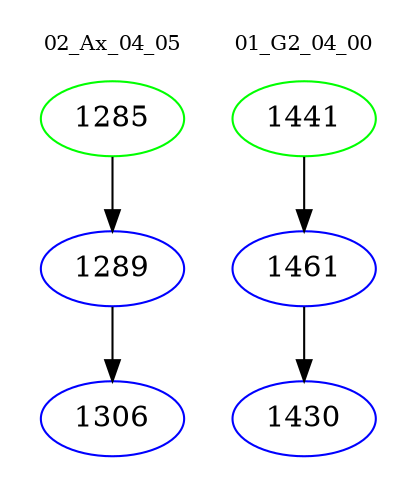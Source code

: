 digraph{
subgraph cluster_0 {
color = white
label = "02_Ax_04_05";
fontsize=10;
T0_1285 [label="1285", color="green"]
T0_1285 -> T0_1289 [color="black"]
T0_1289 [label="1289", color="blue"]
T0_1289 -> T0_1306 [color="black"]
T0_1306 [label="1306", color="blue"]
}
subgraph cluster_1 {
color = white
label = "01_G2_04_00";
fontsize=10;
T1_1441 [label="1441", color="green"]
T1_1441 -> T1_1461 [color="black"]
T1_1461 [label="1461", color="blue"]
T1_1461 -> T1_1430 [color="black"]
T1_1430 [label="1430", color="blue"]
}
}
